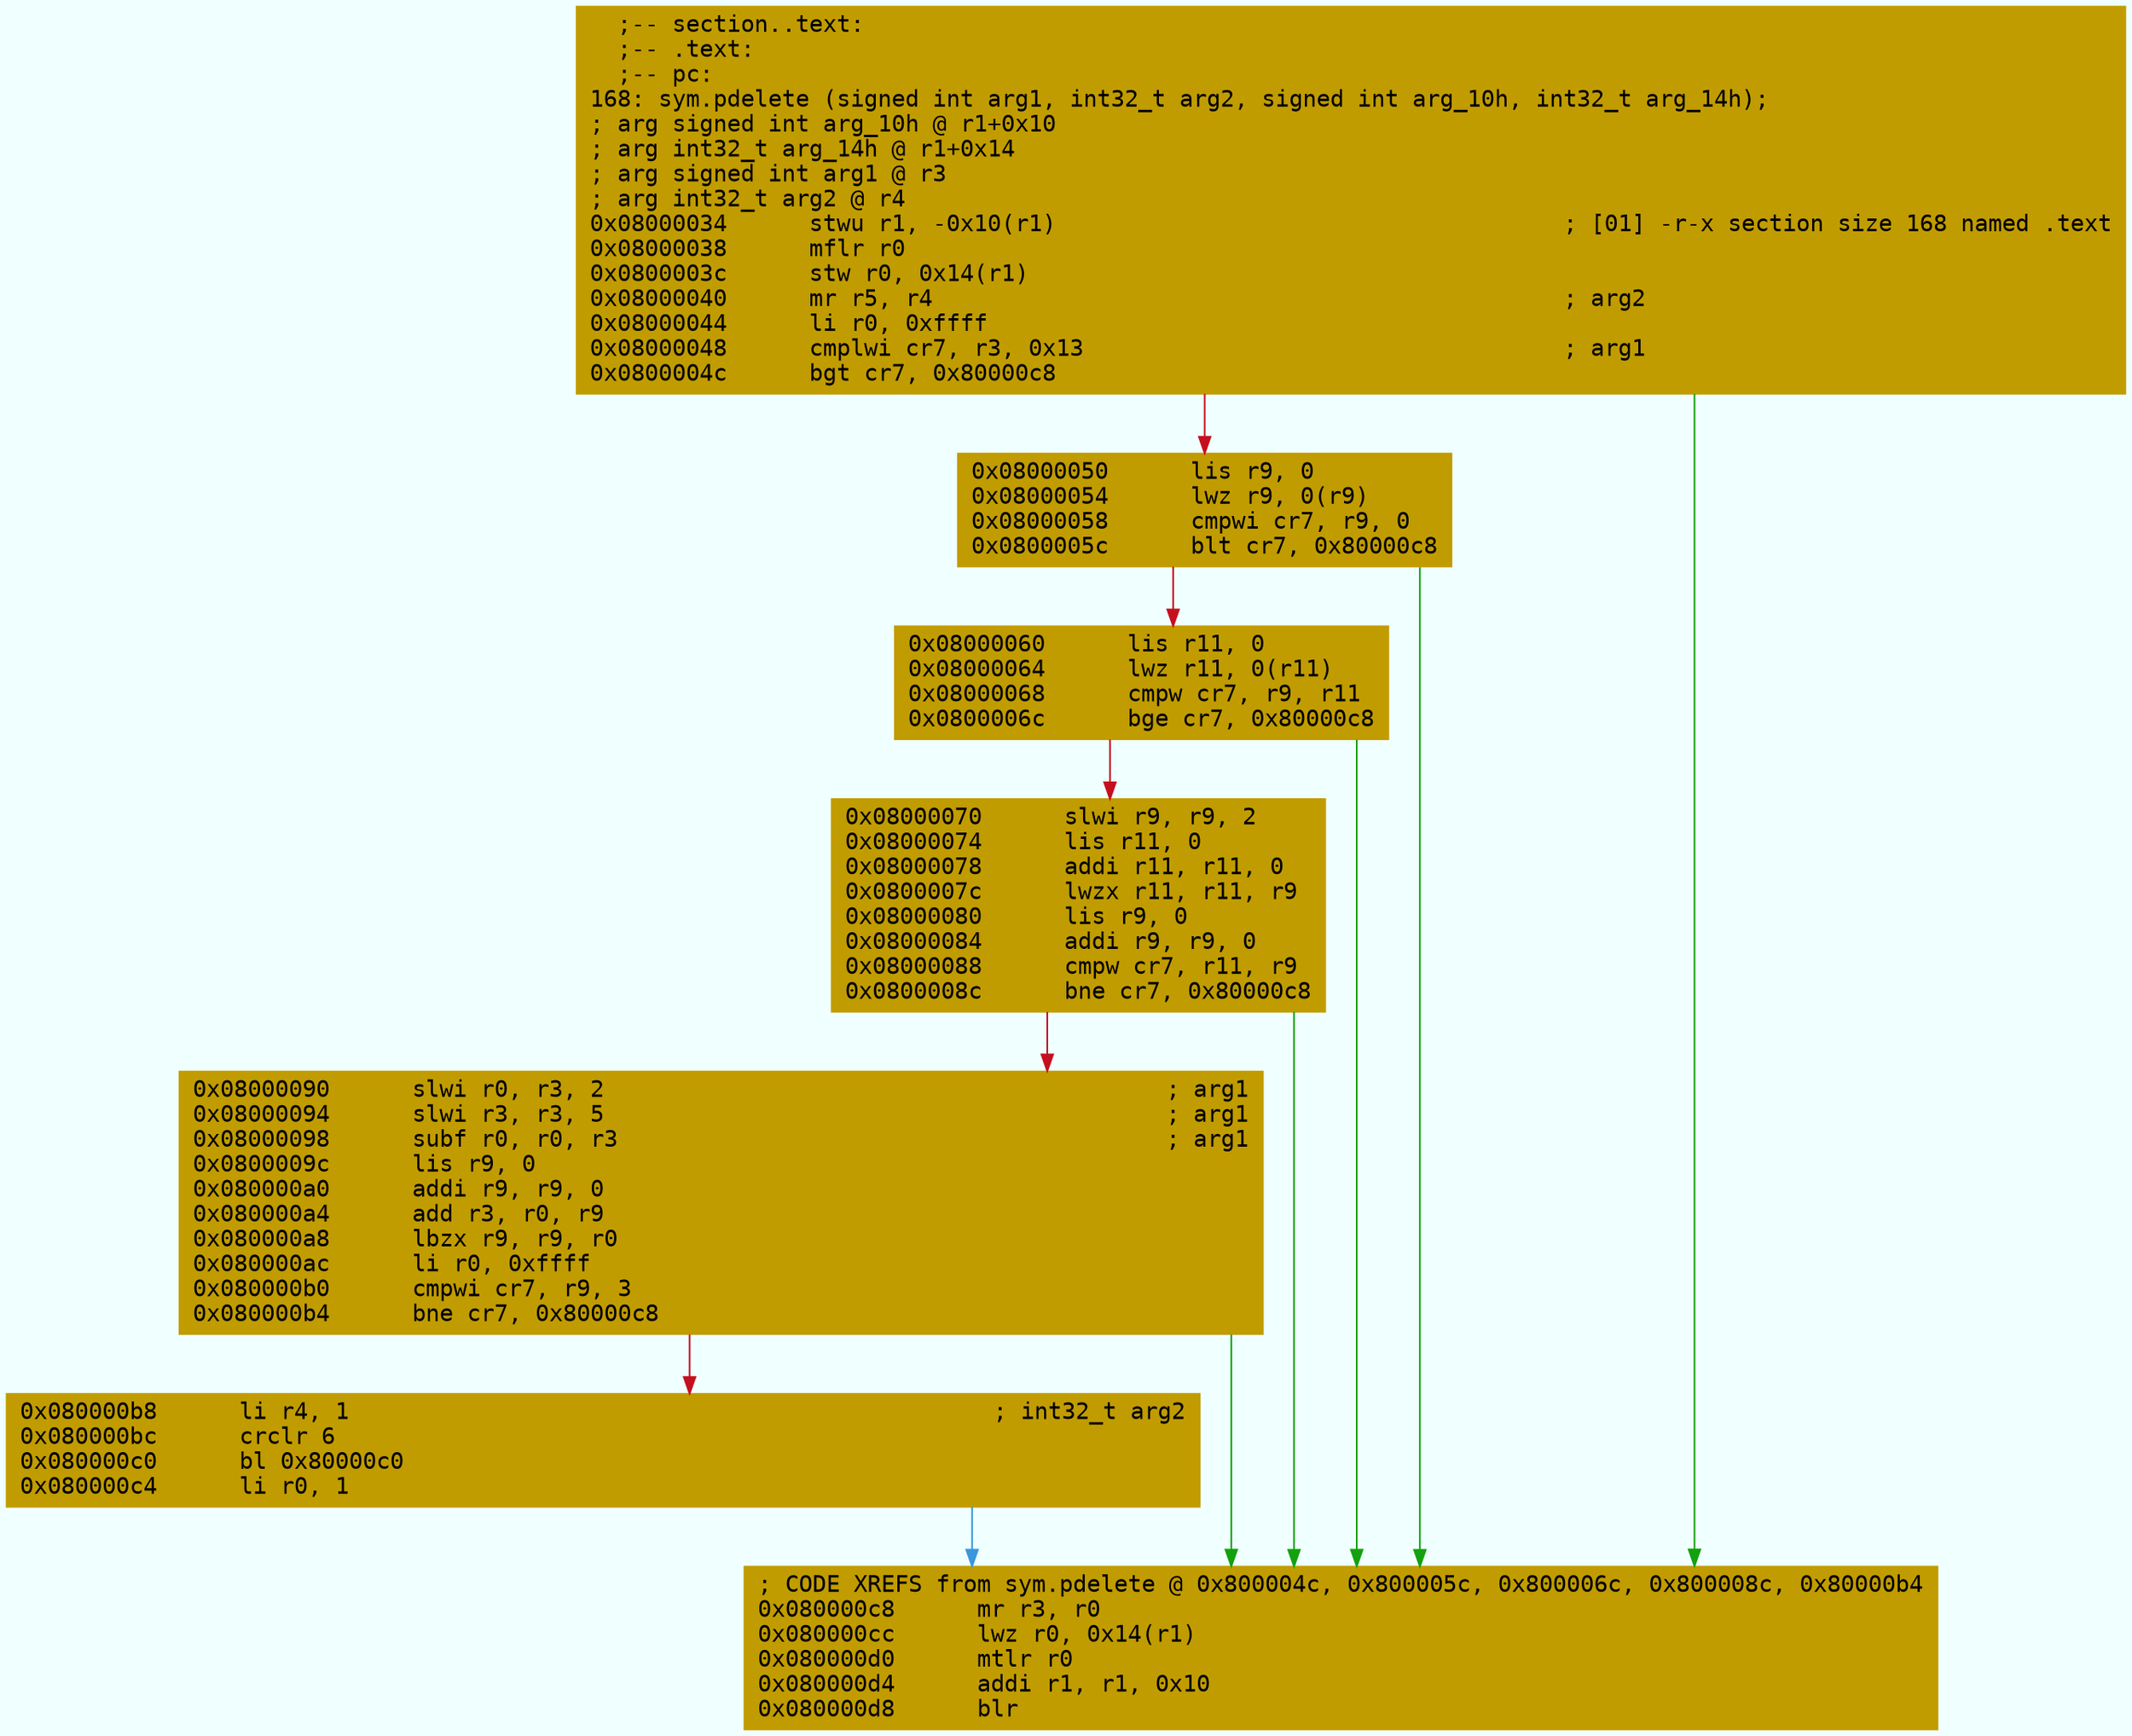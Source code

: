 digraph code {
	graph [bgcolor=azure fontsize=8 fontname="Courier" splines="ortho"];
	node [fillcolor=gray style=filled shape=box];
	edge [arrowhead="normal"];
	"0x08000034" [URL="sym.pdelete/0x08000034", fillcolor="#c19c00",color="#c19c00", fontname="Courier",label="  ;-- section..text:\l  ;-- .text:\l  ;-- pc:\l168: sym.pdelete (signed int arg1, int32_t arg2, signed int arg_10h, int32_t arg_14h);\l; arg signed int arg_10h @ r1+0x10\l; arg int32_t arg_14h @ r1+0x14\l; arg signed int arg1 @ r3\l; arg int32_t arg2 @ r4\l0x08000034      stwu r1, -0x10(r1)                                     ; [01] -r-x section size 168 named .text\l0x08000038      mflr r0\l0x0800003c      stw r0, 0x14(r1)\l0x08000040      mr r5, r4                                              ; arg2\l0x08000044      li r0, 0xffff\l0x08000048      cmplwi cr7, r3, 0x13                                   ; arg1\l0x0800004c      bgt cr7, 0x80000c8\l"]
	"0x08000050" [URL="sym.pdelete/0x08000050", fillcolor="#c19c00",color="#c19c00", fontname="Courier",label="0x08000050      lis r9, 0\l0x08000054      lwz r9, 0(r9)\l0x08000058      cmpwi cr7, r9, 0\l0x0800005c      blt cr7, 0x80000c8\l"]
	"0x08000060" [URL="sym.pdelete/0x08000060", fillcolor="#c19c00",color="#c19c00", fontname="Courier",label="0x08000060      lis r11, 0\l0x08000064      lwz r11, 0(r11)\l0x08000068      cmpw cr7, r9, r11\l0x0800006c      bge cr7, 0x80000c8\l"]
	"0x08000070" [URL="sym.pdelete/0x08000070", fillcolor="#c19c00",color="#c19c00", fontname="Courier",label="0x08000070      slwi r9, r9, 2\l0x08000074      lis r11, 0\l0x08000078      addi r11, r11, 0\l0x0800007c      lwzx r11, r11, r9\l0x08000080      lis r9, 0\l0x08000084      addi r9, r9, 0\l0x08000088      cmpw cr7, r11, r9\l0x0800008c      bne cr7, 0x80000c8\l"]
	"0x08000090" [URL="sym.pdelete/0x08000090", fillcolor="#c19c00",color="#c19c00", fontname="Courier",label="0x08000090      slwi r0, r3, 2                                         ; arg1\l0x08000094      slwi r3, r3, 5                                         ; arg1\l0x08000098      subf r0, r0, r3                                        ; arg1\l0x0800009c      lis r9, 0\l0x080000a0      addi r9, r9, 0\l0x080000a4      add r3, r0, r9\l0x080000a8      lbzx r9, r9, r0\l0x080000ac      li r0, 0xffff\l0x080000b0      cmpwi cr7, r9, 3\l0x080000b4      bne cr7, 0x80000c8\l"]
	"0x080000b8" [URL="sym.pdelete/0x080000b8", fillcolor="#c19c00",color="#c19c00", fontname="Courier",label="0x080000b8      li r4, 1                                               ; int32_t arg2\l0x080000bc      crclr 6\l0x080000c0      bl 0x80000c0\l0x080000c4      li r0, 1\l"]
	"0x080000c8" [URL="sym.pdelete/0x080000c8", fillcolor="#c19c00",color="#c19c00", fontname="Courier",label="; CODE XREFS from sym.pdelete @ 0x800004c, 0x800005c, 0x800006c, 0x800008c, 0x80000b4\l0x080000c8      mr r3, r0\l0x080000cc      lwz r0, 0x14(r1)\l0x080000d0      mtlr r0\l0x080000d4      addi r1, r1, 0x10\l0x080000d8      blr\l"]
        "0x08000034" -> "0x080000c8" [color="#13a10e"];
        "0x08000034" -> "0x08000050" [color="#c50f1f"];
        "0x08000050" -> "0x080000c8" [color="#13a10e"];
        "0x08000050" -> "0x08000060" [color="#c50f1f"];
        "0x08000060" -> "0x080000c8" [color="#13a10e"];
        "0x08000060" -> "0x08000070" [color="#c50f1f"];
        "0x08000070" -> "0x080000c8" [color="#13a10e"];
        "0x08000070" -> "0x08000090" [color="#c50f1f"];
        "0x08000090" -> "0x080000c8" [color="#13a10e"];
        "0x08000090" -> "0x080000b8" [color="#c50f1f"];
        "0x080000b8" -> "0x080000c8" [color="#3a96dd"];
}
